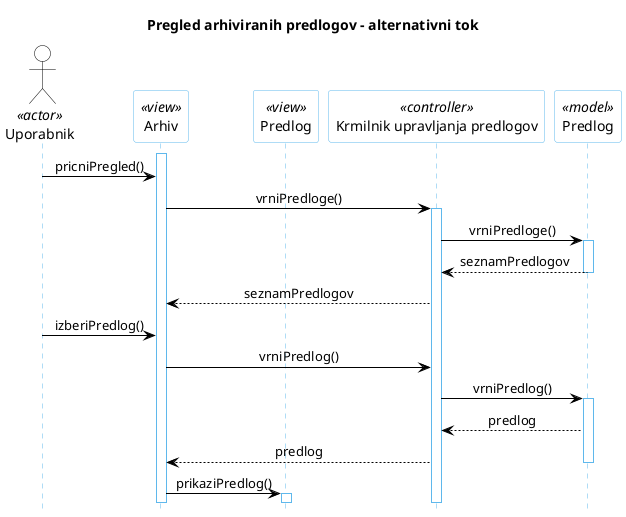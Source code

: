 @startuml PregledArh

hide footbox

skinparam backgroundcolor white
skinparam defaultTextAlignment center
skinparam actorBorderColor black
skinparam actorBackgroundColor white
skinparam arrowColor black  
skinparam sequenceLifeLineBorderColor #5FB8EC
skinparam sequenceParticipantBorderColor #5FB8EC
skinparam sequenceParticipantBackgroundColor white

title "Pregled arhiviranih predlogov - alternativni tok"

actor "Uporabnik" AS U1 <<actor>>

participant "Arhiv" as R5 <<view>>
participant "Predlog" as R4 <<view>>
participant "Krmilnik upravljanja predlogov" as R2 <<controller>>
participant "Predlog" as R3 <<model>>


activate R5
U1 -> R5: pricniPregled()
R5 -> R2: vrniPredloge()
activate R2
R2 -> R3: vrniPredloge()
activate R3
R3 -[dotted]> R2: seznamPredlogov
deactivate R3
R2 -[dotted]> R5: seznamPredlogov
U1 -> R5: izberiPredlog()

R5 -> R2: vrniPredlog()
R2 -> R3: vrniPredlog()
activate R3
R3 -[dotted]> R2: predlog
R2 -[dotted]> R5: predlog
deactivate R3

R5 -> R4: prikaziPredlog()
activate R4
'R4 -> R4: pregledPredloga()

@enduml
